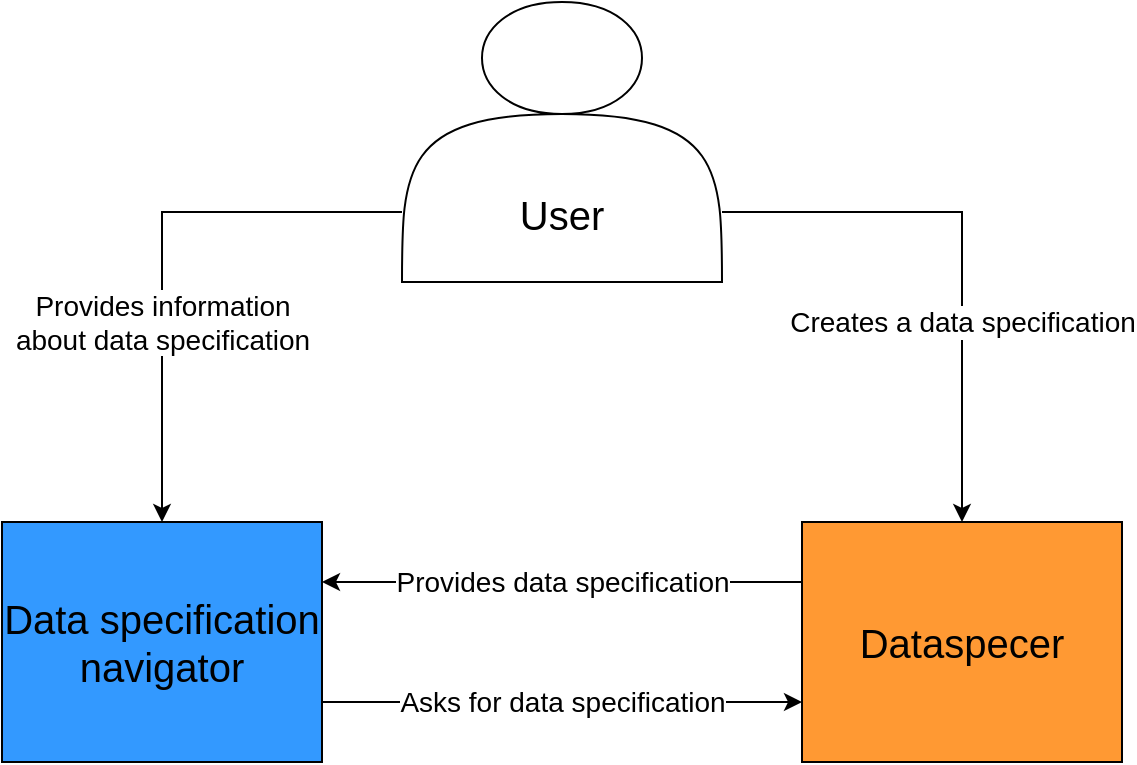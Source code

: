 <mxfile version="26.2.12">
  <diagram name="Page-1" id="JEjgt8Y7Z-vk6pv3K9CY">
    <mxGraphModel dx="865" dy="473" grid="1" gridSize="10" guides="1" tooltips="1" connect="1" arrows="1" fold="1" page="1" pageScale="1" pageWidth="1100" pageHeight="850" math="0" shadow="0">
      <root>
        <mxCell id="0" />
        <mxCell id="1" parent="0" />
        <mxCell id="H2DMha2lDXCGfiCha4f5-26" value="&lt;font style=&quot;font-size: 14px;&quot;&gt;Creates a data specification&lt;/font&gt;" style="edgeStyle=orthogonalEdgeStyle;rounded=0;orthogonalLoop=1;jettySize=auto;html=1;entryX=0.5;entryY=0;entryDx=0;entryDy=0;exitX=1;exitY=0.75;exitDx=0;exitDy=0;" edge="1" parent="1" source="H2DMha2lDXCGfiCha4f5-23" target="H2DMha2lDXCGfiCha4f5-25">
          <mxGeometry x="0.273" relative="1" as="geometry">
            <mxPoint as="offset" />
          </mxGeometry>
        </mxCell>
        <mxCell id="H2DMha2lDXCGfiCha4f5-27" value="&lt;font style=&quot;font-size: 14px;&quot;&gt;Provides information&lt;/font&gt;&lt;div&gt;&lt;font style=&quot;font-size: 14px;&quot;&gt;about data specification&lt;/font&gt;&lt;/div&gt;" style="edgeStyle=orthogonalEdgeStyle;rounded=0;orthogonalLoop=1;jettySize=auto;html=1;entryX=0.5;entryY=0;entryDx=0;entryDy=0;exitX=0;exitY=0.75;exitDx=0;exitDy=0;" edge="1" parent="1" source="H2DMha2lDXCGfiCha4f5-23" target="H2DMha2lDXCGfiCha4f5-24">
          <mxGeometry x="0.273" relative="1" as="geometry">
            <mxPoint as="offset" />
          </mxGeometry>
        </mxCell>
        <mxCell id="H2DMha2lDXCGfiCha4f5-23" value="&lt;div&gt;&lt;font style=&quot;font-size: 20px;&quot;&gt;&lt;br&gt;&lt;/font&gt;&lt;/div&gt;&lt;div&gt;&lt;font style=&quot;font-size: 20px;&quot;&gt;&lt;br&gt;&lt;/font&gt;&lt;/div&gt;&lt;div&gt;&lt;font style=&quot;font-size: 20px;&quot;&gt;&lt;br&gt;&lt;/font&gt;&lt;/div&gt;&lt;font style=&quot;font-size: 20px;&quot;&gt;User&lt;/font&gt;" style="shape=actor;whiteSpace=wrap;html=1;" vertex="1" parent="1">
          <mxGeometry x="360" y="20" width="160" height="140" as="geometry" />
        </mxCell>
        <mxCell id="H2DMha2lDXCGfiCha4f5-28" value="&lt;font style=&quot;font-size: 14px;&quot;&gt;Asks for data specification&lt;/font&gt;" style="edgeStyle=orthogonalEdgeStyle;rounded=0;orthogonalLoop=1;jettySize=auto;html=1;entryX=0;entryY=0.75;entryDx=0;entryDy=0;exitX=1;exitY=0.75;exitDx=0;exitDy=0;" edge="1" parent="1" source="H2DMha2lDXCGfiCha4f5-24" target="H2DMha2lDXCGfiCha4f5-25">
          <mxGeometry relative="1" as="geometry">
            <mxPoint as="offset" />
          </mxGeometry>
        </mxCell>
        <mxCell id="H2DMha2lDXCGfiCha4f5-24" value="&lt;font style=&quot;font-size: 20px;&quot;&gt;Data specification navigator&lt;/font&gt;" style="rounded=0;whiteSpace=wrap;html=1;fillColor=#3399FF;" vertex="1" parent="1">
          <mxGeometry x="160" y="280" width="160" height="120" as="geometry" />
        </mxCell>
        <mxCell id="H2DMha2lDXCGfiCha4f5-29" value="&lt;font style=&quot;font-size: 14px;&quot;&gt;Provides data specification&lt;/font&gt;" style="edgeStyle=orthogonalEdgeStyle;rounded=0;orthogonalLoop=1;jettySize=auto;html=1;entryX=1;entryY=0.25;entryDx=0;entryDy=0;exitX=0;exitY=0.25;exitDx=0;exitDy=0;" edge="1" parent="1" source="H2DMha2lDXCGfiCha4f5-25" target="H2DMha2lDXCGfiCha4f5-24">
          <mxGeometry relative="1" as="geometry" />
        </mxCell>
        <mxCell id="H2DMha2lDXCGfiCha4f5-25" value="&lt;font style=&quot;font-size: 20px;&quot;&gt;Dataspecer&lt;/font&gt;" style="rounded=0;whiteSpace=wrap;html=1;fillColor=#FF9933;" vertex="1" parent="1">
          <mxGeometry x="560" y="280" width="160" height="120" as="geometry" />
        </mxCell>
      </root>
    </mxGraphModel>
  </diagram>
</mxfile>
